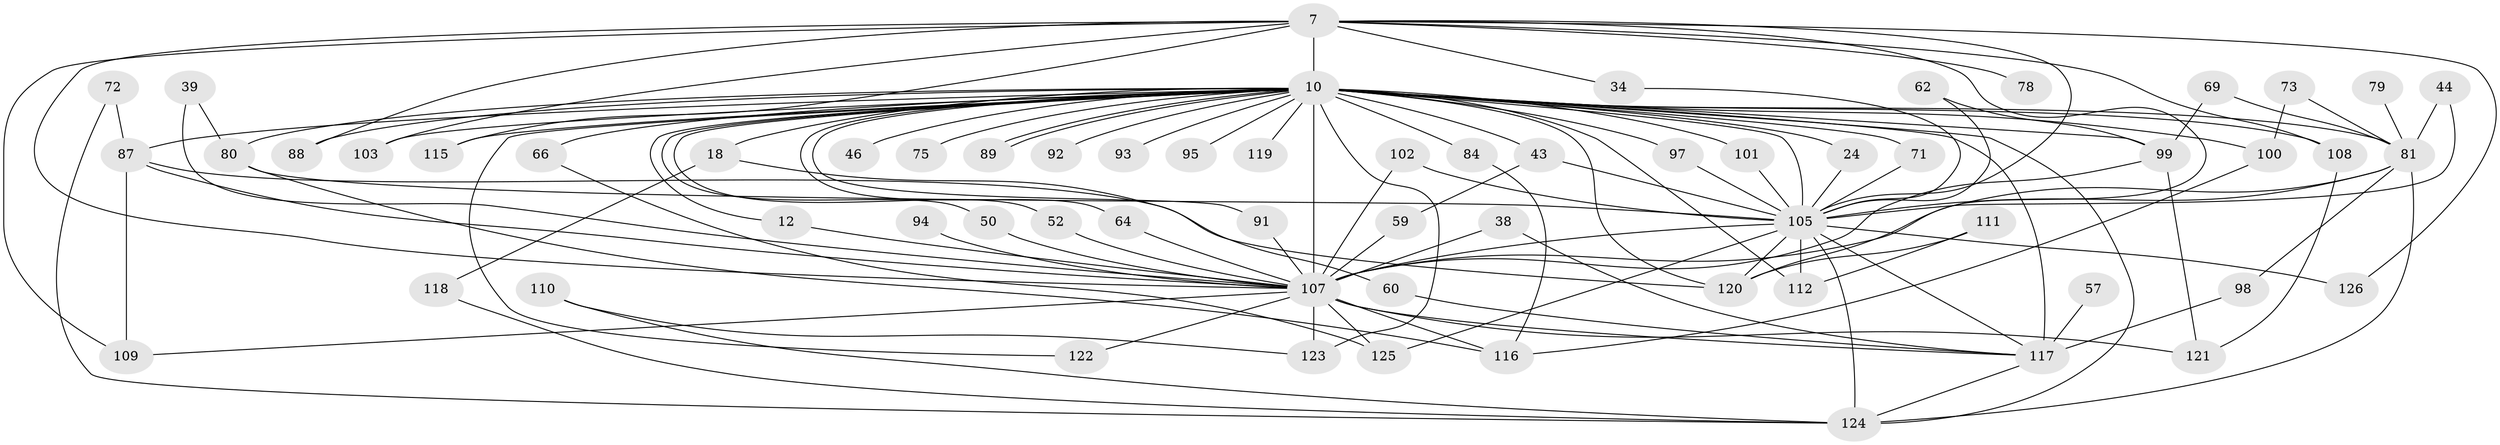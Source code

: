 // original degree distribution, {16: 0.007936507936507936, 15: 0.015873015873015872, 21: 0.007936507936507936, 20: 0.007936507936507936, 18: 0.007936507936507936, 43: 0.007936507936507936, 29: 0.007936507936507936, 22: 0.007936507936507936, 32: 0.007936507936507936, 7: 0.03968253968253968, 2: 0.5317460317460317, 5: 0.047619047619047616, 3: 0.2222222222222222, 4: 0.07936507936507936}
// Generated by graph-tools (version 1.1) at 2025/45/03/09/25 04:45:50]
// undirected, 63 vertices, 121 edges
graph export_dot {
graph [start="1"]
  node [color=gray90,style=filled];
  7 [super="+1"];
  10 [super="+8+6"];
  12;
  18;
  24;
  34;
  38;
  39;
  43 [super="+17"];
  44;
  46;
  50;
  52;
  57;
  59;
  60;
  62;
  64;
  66;
  69;
  71;
  72;
  73;
  75;
  78;
  79;
  80 [super="+53+30"];
  81 [super="+45+35"];
  84;
  87 [super="+68+55+74"];
  88;
  89;
  91;
  92;
  93;
  94;
  95;
  97;
  98;
  99 [super="+40+65"];
  100 [super="+49"];
  101;
  102;
  103;
  105 [super="+47+9"];
  107 [super="+41+31+5"];
  108 [super="+36+82"];
  109 [super="+22"];
  110;
  111;
  112 [super="+86"];
  115;
  116 [super="+33"];
  117 [super="+42+85+67+90+106"];
  118;
  119 [super="+29"];
  120 [super="+58+104"];
  121 [super="+37"];
  122;
  123 [super="+63"];
  124 [super="+113"];
  125 [super="+114"];
  126;
  7 -- 10 [weight=6];
  7 -- 78 [weight=2];
  7 -- 126;
  7 -- 88;
  7 -- 34;
  7 -- 103;
  7 -- 115;
  7 -- 120 [weight=3];
  7 -- 108;
  7 -- 109;
  7 -- 107 [weight=7];
  7 -- 105 [weight=4];
  10 -- 24;
  10 -- 46 [weight=2];
  10 -- 50;
  10 -- 71;
  10 -- 84 [weight=2];
  10 -- 88;
  10 -- 89;
  10 -- 89;
  10 -- 93 [weight=2];
  10 -- 95 [weight=2];
  10 -- 99 [weight=5];
  10 -- 123 [weight=2];
  10 -- 124 [weight=3];
  10 -- 64;
  10 -- 66 [weight=2];
  10 -- 75 [weight=2];
  10 -- 18 [weight=2];
  10 -- 87 [weight=6];
  10 -- 103;
  10 -- 119 [weight=2];
  10 -- 12;
  10 -- 43;
  10 -- 52;
  10 -- 80 [weight=3];
  10 -- 91;
  10 -- 92;
  10 -- 97;
  10 -- 100 [weight=2];
  10 -- 101;
  10 -- 107 [weight=10];
  10 -- 112 [weight=2];
  10 -- 115;
  10 -- 120 [weight=2];
  10 -- 122;
  10 -- 108 [weight=3];
  10 -- 117 [weight=7];
  10 -- 81 [weight=3];
  10 -- 105 [weight=7];
  12 -- 107;
  18 -- 60;
  18 -- 118;
  24 -- 105;
  34 -- 105;
  38 -- 107;
  38 -- 117;
  39 -- 80;
  39 -- 107;
  43 -- 59;
  43 -- 105 [weight=2];
  44 -- 81;
  44 -- 105;
  50 -- 107;
  52 -- 107;
  57 -- 117 [weight=2];
  59 -- 107;
  60 -- 117;
  62 -- 99;
  62 -- 105;
  64 -- 107;
  66 -- 125;
  69 -- 99;
  69 -- 81;
  71 -- 105;
  72 -- 87;
  72 -- 124;
  73 -- 100;
  73 -- 81;
  79 -- 81;
  80 -- 116;
  80 -- 105;
  81 -- 98;
  81 -- 107 [weight=2];
  81 -- 105;
  81 -- 124;
  84 -- 116;
  87 -- 109;
  87 -- 107 [weight=2];
  87 -- 120;
  91 -- 107;
  94 -- 107 [weight=2];
  97 -- 105;
  98 -- 117;
  99 -- 121;
  99 -- 107;
  100 -- 116;
  101 -- 105;
  102 -- 107;
  102 -- 105;
  105 -- 107 [weight=8];
  105 -- 117 [weight=3];
  105 -- 125;
  105 -- 120 [weight=2];
  105 -- 126;
  105 -- 112;
  105 -- 124 [weight=4];
  107 -- 109;
  107 -- 123;
  107 -- 121;
  107 -- 122;
  107 -- 125;
  107 -- 117 [weight=2];
  107 -- 116;
  108 -- 121;
  110 -- 123;
  110 -- 124;
  111 -- 120;
  111 -- 112;
  117 -- 124;
  118 -- 124;
}
